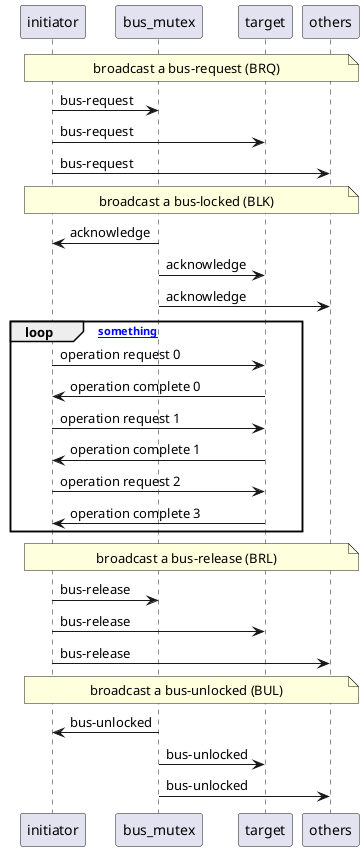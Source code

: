 @startuml
participant initiator
participant bus_mutex
participant target
participant others
note over initiator, others : broadcast a bus-request (BRQ)
initiator -> bus_mutex : bus-request
initiator -> target : bus-request
initiator -> others : bus-request
note over initiator, others : broadcast a bus-locked (BLK)
initiator <- bus_mutex : acknowledge
bus_mutex -> target : acknowledge
bus_mutex -> others : acknowledge
loop [for something]
initiator -> target : operation request 0
initiator <- target : operation complete 0
initiator -> target : operation request 1
initiator <- target : operation complete 1
initiator -> target : operation request 2
initiator <- target : operation complete 3
end

note over initiator, others : broadcast a bus-release (BRL)
initiator -> bus_mutex : bus-release
initiator -> target : bus-release
initiator -> others : bus-release

note over initiator, others : broadcast a bus-unlocked (BUL)
initiator <- bus_mutex : bus-unlocked
bus_mutex -> target : bus-unlocked
bus_mutex -> others : bus-unlocked
@enduml